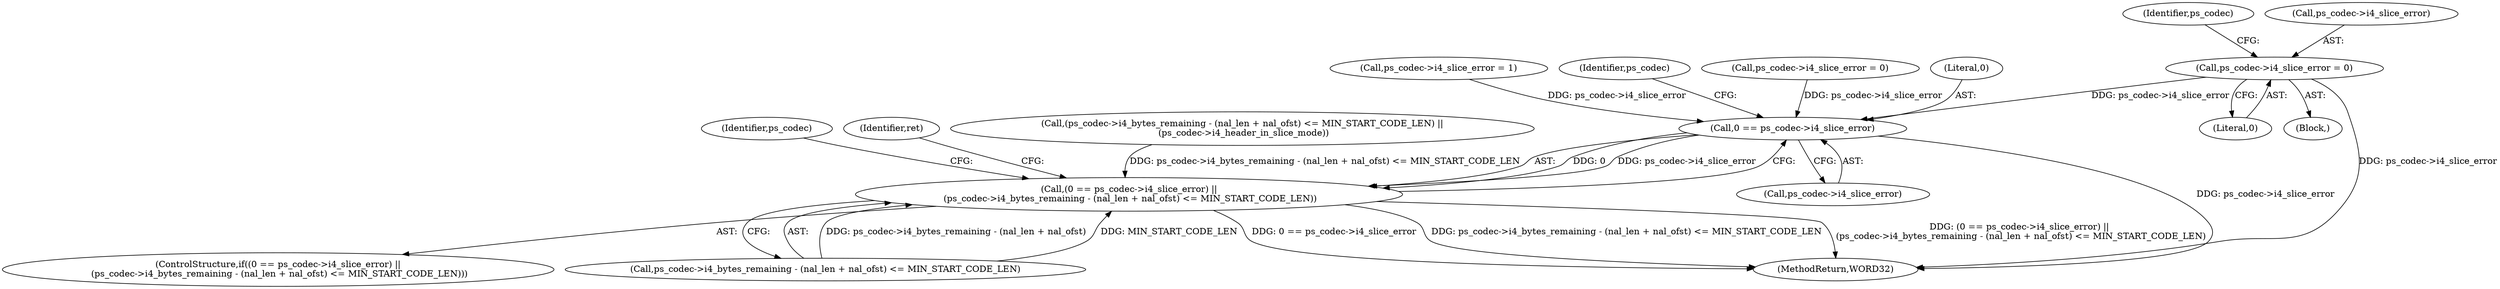 digraph "0_Android_87fb7909c49e6a4510ba86ace1ffc83459c7e1b9@pointer" {
"1000775" [label="(Call,ps_codec->i4_slice_error = 0)"];
"1001137" [label="(Call,0 == ps_codec->i4_slice_error)"];
"1001136" [label="(Call,(0 == ps_codec->i4_slice_error) ||\n (ps_codec->i4_bytes_remaining - (nal_len + nal_ofst) <= MIN_START_CODE_LEN))"];
"1001142" [label="(Call,ps_codec->i4_bytes_remaining - (nal_len + nal_ofst) <= MIN_START_CODE_LEN)"];
"1001079" [label="(Call,ps_codec->i4_slice_error = 1)"];
"1001154" [label="(Identifier,ps_codec)"];
"1001145" [label="(Identifier,ps_codec)"];
"1000775" [label="(Call,ps_codec->i4_slice_error = 0)"];
"1000779" [label="(Literal,0)"];
"1000782" [label="(Identifier,ps_codec)"];
"1001168" [label="(Identifier,ret)"];
"1001008" [label="(Call,(ps_codec->i4_bytes_remaining - (nal_len + nal_ofst) <= MIN_START_CODE_LEN) ||\n (ps_codec->i4_header_in_slice_mode))"];
"1000776" [label="(Call,ps_codec->i4_slice_error)"];
"1000853" [label="(Call,ps_codec->i4_slice_error = 0)"];
"1001137" [label="(Call,0 == ps_codec->i4_slice_error)"];
"1001139" [label="(Call,ps_codec->i4_slice_error)"];
"1001136" [label="(Call,(0 == ps_codec->i4_slice_error) ||\n (ps_codec->i4_bytes_remaining - (nal_len + nal_ofst) <= MIN_START_CODE_LEN))"];
"1001138" [label="(Literal,0)"];
"1000145" [label="(Block,)"];
"1001135" [label="(ControlStructure,if((0 == ps_codec->i4_slice_error) ||\n (ps_codec->i4_bytes_remaining - (nal_len + nal_ofst) <= MIN_START_CODE_LEN)))"];
"1001918" [label="(MethodReturn,WORD32)"];
"1000775" -> "1000145"  [label="AST: "];
"1000775" -> "1000779"  [label="CFG: "];
"1000776" -> "1000775"  [label="AST: "];
"1000779" -> "1000775"  [label="AST: "];
"1000782" -> "1000775"  [label="CFG: "];
"1000775" -> "1001918"  [label="DDG: ps_codec->i4_slice_error"];
"1000775" -> "1001137"  [label="DDG: ps_codec->i4_slice_error"];
"1001137" -> "1001136"  [label="AST: "];
"1001137" -> "1001139"  [label="CFG: "];
"1001138" -> "1001137"  [label="AST: "];
"1001139" -> "1001137"  [label="AST: "];
"1001145" -> "1001137"  [label="CFG: "];
"1001136" -> "1001137"  [label="CFG: "];
"1001137" -> "1001918"  [label="DDG: ps_codec->i4_slice_error"];
"1001137" -> "1001136"  [label="DDG: 0"];
"1001137" -> "1001136"  [label="DDG: ps_codec->i4_slice_error"];
"1001079" -> "1001137"  [label="DDG: ps_codec->i4_slice_error"];
"1000853" -> "1001137"  [label="DDG: ps_codec->i4_slice_error"];
"1001136" -> "1001135"  [label="AST: "];
"1001136" -> "1001142"  [label="CFG: "];
"1001142" -> "1001136"  [label="AST: "];
"1001154" -> "1001136"  [label="CFG: "];
"1001168" -> "1001136"  [label="CFG: "];
"1001136" -> "1001918"  [label="DDG: 0 == ps_codec->i4_slice_error"];
"1001136" -> "1001918"  [label="DDG: ps_codec->i4_bytes_remaining - (nal_len + nal_ofst) <= MIN_START_CODE_LEN"];
"1001136" -> "1001918"  [label="DDG: (0 == ps_codec->i4_slice_error) ||\n (ps_codec->i4_bytes_remaining - (nal_len + nal_ofst) <= MIN_START_CODE_LEN)"];
"1001008" -> "1001136"  [label="DDG: ps_codec->i4_bytes_remaining - (nal_len + nal_ofst) <= MIN_START_CODE_LEN"];
"1001142" -> "1001136"  [label="DDG: ps_codec->i4_bytes_remaining - (nal_len + nal_ofst)"];
"1001142" -> "1001136"  [label="DDG: MIN_START_CODE_LEN"];
}
